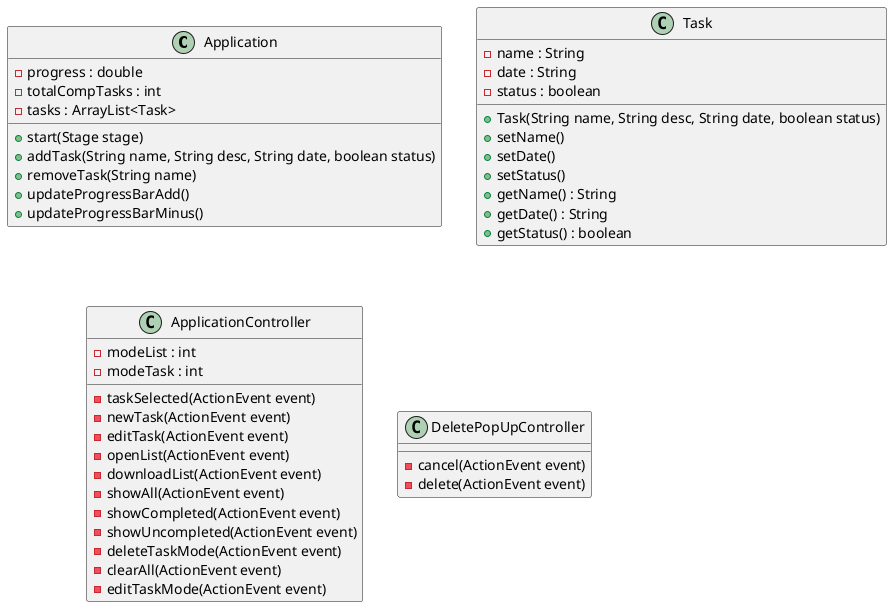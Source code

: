 @startuml

class Application{
'attributes
    - progress : double
    - totalCompTasks : int
    - tasks : ArrayList<Task>

'methods
    +start(Stage stage)
    +addTask(String name, String desc, String date, boolean status)
    +removeTask(String name)
    +updateProgressBarAdd()
    +updateProgressBarMinus()
}

class Task {
'attributes
    - name : String
    - date : String
    - status : boolean

'methods
    +Task(String name, String desc, String date, boolean status)
    +setName()
    +setDate()
    +setStatus()
    +getName() : String
    +getDate() : String
    +getStatus() : boolean
}

class ApplicationController{
'attributes
    -modeList : int
    -modeTask : int

'methods
    -taskSelected(ActionEvent event)
    -newTask(ActionEvent event)
    -editTask(ActionEvent event)
    -openList(ActionEvent event)
    -downloadList(ActionEvent event)
    -showAll(ActionEvent event)
    -showCompleted(ActionEvent event)
    -showUncompleted(ActionEvent event)
    -deleteTaskMode(ActionEvent event)
    -clearAll(ActionEvent event)
    -editTaskMode(ActionEvent event)
}

class DeletePopUpController{
'methods
    -cancel(ActionEvent event)
    -delete(ActionEvent event)
}


@enduml